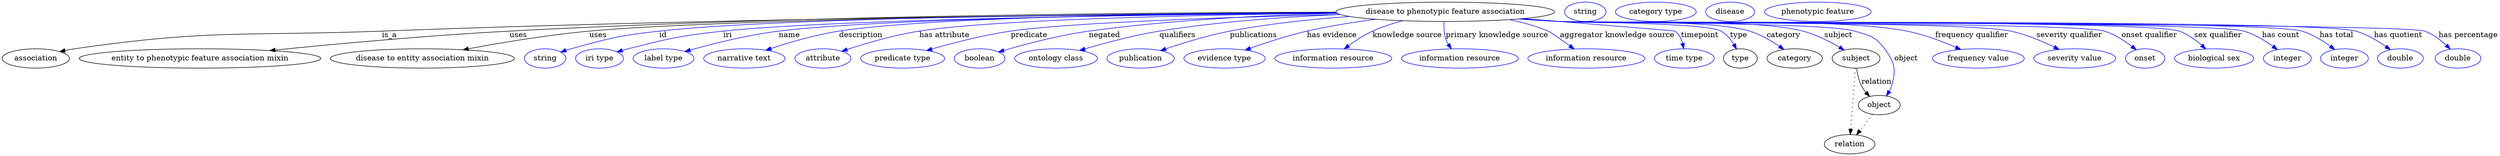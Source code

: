 digraph {
	graph [bb="0,0,4631.4,283"];
	node [label="\N"];
	"disease to phenotypic feature association"	[height=0.5,
		label="disease to phenotypic feature association",
		pos="2677.4,265",
		width=5.6328];
	association	[height=0.5,
		pos="62.394,178",
		width=1.7332];
	"disease to phenotypic feature association" -> association	[label=is_a,
		lp="719.39,221.5",
		pos="e,106.71,190.74 2475.8,263.08 2118.8,260.86 1352.1,253.42 705.39,229 451.37,219.41 385.94,232.68 134.39,196 128.61,195.16 122.61,\
194.08 116.66,192.87"];
	"entity to phenotypic feature association mixin"	[height=0.5,
		pos="367.39,178",
		width=6.2286];
	"disease to phenotypic feature association" -> "entity to phenotypic feature association mixin"	[label=uses,
		lp="958.89,221.5",
		pos="e,496.82,192.73 2474.6,264.28 2150.5,263.74 1496.1,258.63 942.39,229 793.4,221.03 623.18,205.41 506.85,193.74"];
	"disease to entity association mixin"	[height=0.5,
		pos="780.39,178",
		width=4.7482];
	"disease to phenotypic feature association" -> "disease to entity association mixin"	[label=uses,
		lp="1105.9,221.5",
		pos="e,855.9,194.22 2475.5,263.03 2110,260.7 1352.3,253.05 1089.4,229 1013.4,222.05 927.79,207.68 865.99,196.12"];
	id	[color=blue,
		height=0.5,
		label=string,
		pos="1007.4,178",
		width=1.0652];
	"disease to phenotypic feature association" -> id	[color=blue,
		label=id,
		lp="1226.4,221.5",
		pos="e,1036.4,190.01 2475.2,263.51 2133.6,261.94 1456.3,255.48 1219.4,229 1145.5,220.74 1127.1,215.79 1055.4,196 1052.3,195.14 1049.1,\
194.18 1045.9,193.17",
		style=solid];
	iri	[color=blue,
		height=0.5,
		label="iri type",
		pos="1108.4,178",
		width=1.2277];
	"disease to phenotypic feature association" -> iri	[color=blue,
		label=iri,
		lp="1345.4,221.5",
		pos="e,1141,190.17 2476,262.67 2157.6,259.9 1551.7,251.75 1337.4,229 1258.3,220.6 1238.5,215.53 1161.4,196 1158,195.13 1154.4,194.16 \
1150.9,193.14",
		style=solid];
	name	[color=blue,
		height=0.5,
		label="label type",
		pos="1227.4,178",
		width=1.5707];
	"disease to phenotypic feature association" -> name	[color=blue,
		label=name,
		lp="1458.4,221.5",
		pos="e,1267,191.06 2475.7,263.09 2177.3,260.92 1632.7,253.62 1438.4,229 1382.2,221.88 1319.2,205.86 1276.8,193.86",
		style=solid];
	description	[color=blue,
		height=0.5,
		label="narrative text",
		pos="1377.4,178",
		width=2.0943];
	"disease to phenotypic feature association" -> description	[color=blue,
		label=description,
		lp="1588.9,221.5",
		pos="e,1416.5,193.51 2474.8,263.87 2199.3,262.63 1720.8,256.41 1548.4,229 1506.3,222.3 1459.9,208.31 1426.1,196.83",
		style=solid];
	"has attribute"	[color=blue,
		height=0.5,
		label=attribute,
		pos="1522.4,178",
		width=1.4443];
	"disease to phenotypic feature association" -> "has attribute"	[color=blue,
		label="has attribute",
		lp="1743.4,221.5",
		pos="e,1556.8,191.6 2476.3,262.6 2233.9,259.9 1841.1,252.01 1696.4,229 1651.3,221.83 1601.4,206.72 1566.7,194.97",
		style=solid];
	predicate	[color=blue,
		height=0.5,
		label="predicate type",
		pos="1670.4,178",
		width=2.1665];
	"disease to phenotypic feature association" -> predicate	[color=blue,
		label=predicate,
		lp="1898.4,221.5",
		pos="e,1713.8,192.97 2481.3,260.27 2279.5,255.58 1978.8,246.01 1864.4,229 1816.1,221.81 1762.4,207.46 1723.8,195.97",
		style=solid];
	negated	[color=blue,
		height=0.5,
		label=boolean,
		pos="1813.4,178",
		width=1.2999];
	"disease to phenotypic feature association" -> negated	[color=blue,
		label=negated,
		lp="2044.4,221.5",
		pos="e,1848.2,190.21 2477,262.15 2345.3,258.78 2169.5,250.21 2015.4,229 1949.1,219.87 1933.1,213.23 1868.4,196 1865,195.1 1861.5,194.12 \
1858,193.12",
		style=solid];
	qualifiers	[color=blue,
		height=0.5,
		label="ontology class",
		pos="1954.4,178",
		width=2.1304];
	"disease to phenotypic feature association" -> qualifiers	[color=blue,
		label=qualifiers,
		lp="2179.9,221.5",
		pos="e,1998.1,192.91 2482.5,259.96 2381.7,255.65 2256.9,246.86 2146.4,229 2098.9,221.33 2046.2,207.17 2008,195.87",
		style=solid];
	publications	[color=blue,
		height=0.5,
		label=publication,
		pos="2111.4,178",
		width=1.7332];
	"disease to phenotypic feature association" -> publications	[color=blue,
		label=publications,
		lp="2321.4,221.5",
		pos="e,2148.4,192.55 2499.6,256.29 2429.9,251.23 2349.4,242.85 2277.4,229 2236.4,221.12 2191.1,207.11 2158.2,195.92",
		style=solid];
	"has evidence"	[color=blue,
		height=0.5,
		label="evidence type",
		pos="2267.4,178",
		width=2.0943];
	"disease to phenotypic feature association" -> "has evidence"	[color=blue,
		label="has evidence",
		lp="2466.9,221.5",
		pos="e,2305.5,193.59 2548.5,251.07 2507.3,245.7 2461.6,238.47 2420.4,229 2384.5,220.77 2345.1,207.79 2315.3,197.11",
		style=solid];
	"knowledge source"	[color=blue,
		height=0.5,
		label="information resource",
		pos="2469.4,178",
		width=3.015];
	"disease to phenotypic feature association" -> "knowledge source"	[color=blue,
		label="knowledge source",
		lp="2606.9,221.5",
		pos="e,2489.6,195.72 2598.3,248.4 2579.6,243.37 2559.9,236.97 2542.4,229 2526.7,221.85 2510.7,211.34 2497.7,201.8",
		style=solid];
	"primary knowledge source"	[color=blue,
		height=0.5,
		label="information resource",
		pos="2704.4,178",
		width=3.015];
	"disease to phenotypic feature association" -> "primary knowledge source"	[color=blue,
		label="primary knowledge source",
		lp="2773.4,221.5",
		pos="e,2688.6,195.93 2675.2,246.89 2674.5,237.02 2674.8,224.52 2678.4,214 2679.5,210.68 2681.1,207.41 2682.9,204.28",
		style=solid];
	"aggregator knowledge source"	[color=blue,
		height=0.5,
		label="information resource",
		pos="2939.4,178",
		width=3.015];
	"disease to phenotypic feature association" -> "aggregator knowledge source"	[color=blue,
		label="aggregator knowledge source",
		lp="2996.9,221.5",
		pos="e,2916.7,195.69 2796.4,250.41 2820.8,245.37 2845.9,238.46 2868.4,229 2873,227.08 2891.6,213.94 2908.6,201.62",
		style=solid];
	timepoint	[color=blue,
		height=0.5,
		label="time type",
		pos="3121.4,178",
		width=1.5346];
	"disease to phenotypic feature association" -> timepoint	[color=blue,
		label=timepoint,
		lp="3150.4,221.5",
		pos="e,3120.2,196.12 2822.2,252.36 2945.8,242.39 3103.7,229.56 3104.4,229 3111.6,223.41 3115.7,214.64 3118.1,206",
		style=solid];
	type	[height=0.5,
		pos="3225.4,178",
		width=0.86659];
	"disease to phenotypic feature association" -> type	[color=blue,
		label=type,
		lp="3222.4,221.5",
		pos="e,3218.3,195.56 2819.9,252.18 2843.1,250.36 2866.9,248.57 2889.4,247 2922.7,244.67 3160.1,245.11 3189.4,229 3199.5,223.45 3207.4,\
213.73 3213.3,204.33",
		style=solid];
	category	[height=0.5,
		pos="3326.4,178",
		width=1.4263];
	"disease to phenotypic feature association" -> category	[color=blue,
		label=category,
		lp="3305.9,221.5",
		pos="e,3306.3,194.79 2818.8,252.09 2842.3,250.27 2866.6,248.5 2889.4,247 2967.8,241.86 3167.2,251.76 3242.4,229 3262.2,223 3282.2,211.36 \
3297.8,200.81",
		style=solid];
	subject	[height=0.5,
		pos="3440.4,178",
		width=1.2277];
	"disease to phenotypic feature association" -> subject	[color=blue,
		label=subject,
		lp="3407.4,221.5",
		pos="e,3418.3,193.65 2817.6,251.96 2841.5,250.13 2866.2,248.39 2889.4,247 2989.7,240.98 3244.1,254.23 3341.4,229 3365.6,222.73 3390.7,\
209.97 3409.6,198.91",
		style=solid];
	object	[height=0.5,
		pos="3483.4,91",
		width=1.0832];
	"disease to phenotypic feature association" -> object	[color=blue,
		label=object,
		lp="3533.4,178",
		pos="e,3496.8,108.09 2816.7,251.88 2840.9,250.05 2865.9,248.33 2889.4,247 2950.2,243.56 3378.9,245.99 3437.4,229 3465.1,220.94 3476.2,\
219.22 3493.4,196 3512,170.92 3515.3,156.9 3506.4,127 3505.4,123.55 3503.9,120.13 3502.1,116.85",
		style=solid];
	"frequency qualifier"	[color=blue,
		height=0.5,
		label="frequency value",
		pos="3667.4,178",
		width=2.3651];
	"disease to phenotypic feature association" -> "frequency qualifier"	[color=blue,
		label="frequency qualifier",
		lp="3655.4,221.5",
		pos="e,3634.9,194.68 2815.9,251.85 2840.4,250 2865.6,248.28 2889.4,247 3032.6,239.27 3393.7,256.61 3534.4,229 3565.9,222.81 3599.8,209.96 \
3625.5,198.84",
		style=solid];
	"severity qualifier"	[color=blue,
		height=0.5,
		label="severity value",
		pos="3846.4,178",
		width=2.1123];
	"disease to phenotypic feature association" -> "severity qualifier"	[color=blue,
		label="severity qualifier",
		lp="3836.4,221.5",
		pos="e,3817.6,194.75 2815.3,251.76 2840,249.91 2865.4,248.22 2889.4,247 2982.4,242.28 3636.3,248.38 3727.4,229 3755.7,222.98 3785.8,210.3 \
3808.6,199.21",
		style=solid];
	"onset qualifier"	[color=blue,
		height=0.5,
		label=onset,
		pos="3976.4,178",
		width=1.011];
	"disease to phenotypic feature association" -> "onset qualifier"	[color=blue,
		label="onset qualifier",
		lp="3983.9,221.5",
		pos="e,3959.7,194.26 2814.7,251.73 2839.6,249.87 2865.2,248.18 2889.4,247 2945.6,244.25 3847.7,245.77 3901.4,229 3919.8,223.24 3937.9,\
211.42 3951.7,200.71",
		style=solid];
	"sex qualifier"	[color=blue,
		height=0.5,
		label="biological sex",
		pos="4104.4,178",
		width=2.0401];
	"disease to phenotypic feature association" -> "sex qualifier"	[color=blue,
		label="sex qualifier",
		lp="4111.4,221.5",
		pos="e,4088.8,195.71 2814.4,251.71 2839.4,249.85 2865.1,248.16 2889.4,247 2953.2,243.94 3979.1,250.05 4039.4,229 4055,223.55 4069.8,212.75 \
4081.4,202.58",
		style=solid];
	"has count"	[color=blue,
		height=0.5,
		label=integer,
		pos="4240.4,178",
		width=1.2277];
	"disease to phenotypic feature association" -> "has count"	[color=blue,
		label="has count",
		lp="4228.4,221.5",
		pos="e,4221.8,194.53 2814.2,251.7 2839.2,249.83 2865.1,248.15 2889.4,247 2959.9,243.68 4091.7,248.74 4159.4,229 4179,223.28 4198.6,211.41 \
4213.6,200.67",
		style=solid];
	"has total"	[color=blue,
		height=0.5,
		label=integer,
		pos="4346.4,178",
		width=1.2277];
	"disease to phenotypic feature association" -> "has total"	[color=blue,
		label="has total",
		lp="4331.9,221.5",
		pos="e,4328.4,194.54 2814.2,251.68 2839.2,249.81 2865.1,248.13 2889.4,247 2965.9,243.44 4194,250.8 4267.4,229 4286.6,223.28 4305.7,211.41 \
4320.3,200.67",
		style=solid];
	"has quotient"	[color=blue,
		height=0.5,
		label=double,
		pos="4450.4,178",
		width=1.1735];
	"disease to phenotypic feature association" -> "has quotient"	[color=blue,
		label="has quotient",
		lp="4446.4,221.5",
		pos="e,4431.7,194.31 2813.9,251.68 2839,249.81 2865,248.13 2889.4,247 2971.4,243.22 4288.4,251.47 4367.4,229 4387.5,223.27 4407.7,211.28 \
4423.2,200.47",
		style=solid];
	"has percentage"	[color=blue,
		height=0.5,
		label=double,
		pos="4557.4,178",
		width=1.1735];
	"disease to phenotypic feature association" -> "has percentage"	[color=blue,
		label="has percentage",
		lp="4576.4,221.5",
		pos="e,4542.9,195.47 2813.9,251.66 2839,249.79 2865,248.12 2889.4,247 2934,244.97 4453.4,244.09 4495.4,229 4510.5,223.58 4524.6,212.82 \
4535.6,202.67",
		style=solid];
	association_type	[color=blue,
		height=0.5,
		label=string,
		pos="2936.4,265",
		width=1.0652];
	association_category	[color=blue,
		height=0.5,
		label="category type",
		pos="3067.4,265",
		width=2.0762];
	subject -> object	[label=relation,
		lp="3478.4,134.5",
		pos="e,3465.5,107.23 3441.5,159.55 3442.7,149.57 3445.2,137.07 3450.4,127 3452.6,122.68 3455.5,118.52 3458.7,114.66"];
	relation	[height=0.5,
		pos="3428.4,18",
		width=1.2999];
	subject -> relation	[pos="e,3429.7,36.188 3439.1,159.79 3437,132.48 3433,78.994 3430.5,46.38",
		style=dotted];
	"disease to phenotypic feature association_subject"	[color=blue,
		height=0.5,
		label=disease,
		pos="3205.4,265",
		width=1.2638];
	object -> relation	[pos="e,3441.2,35.54 3470.9,73.889 3464,64.939 3455.2,53.617 3447.4,43.584",
		style=dotted];
	"disease to phenotypic feature association_object"	[color=blue,
		height=0.5,
		label="phenotypic feature",
		pos="3367.4,265",
		width=2.7442];
}
